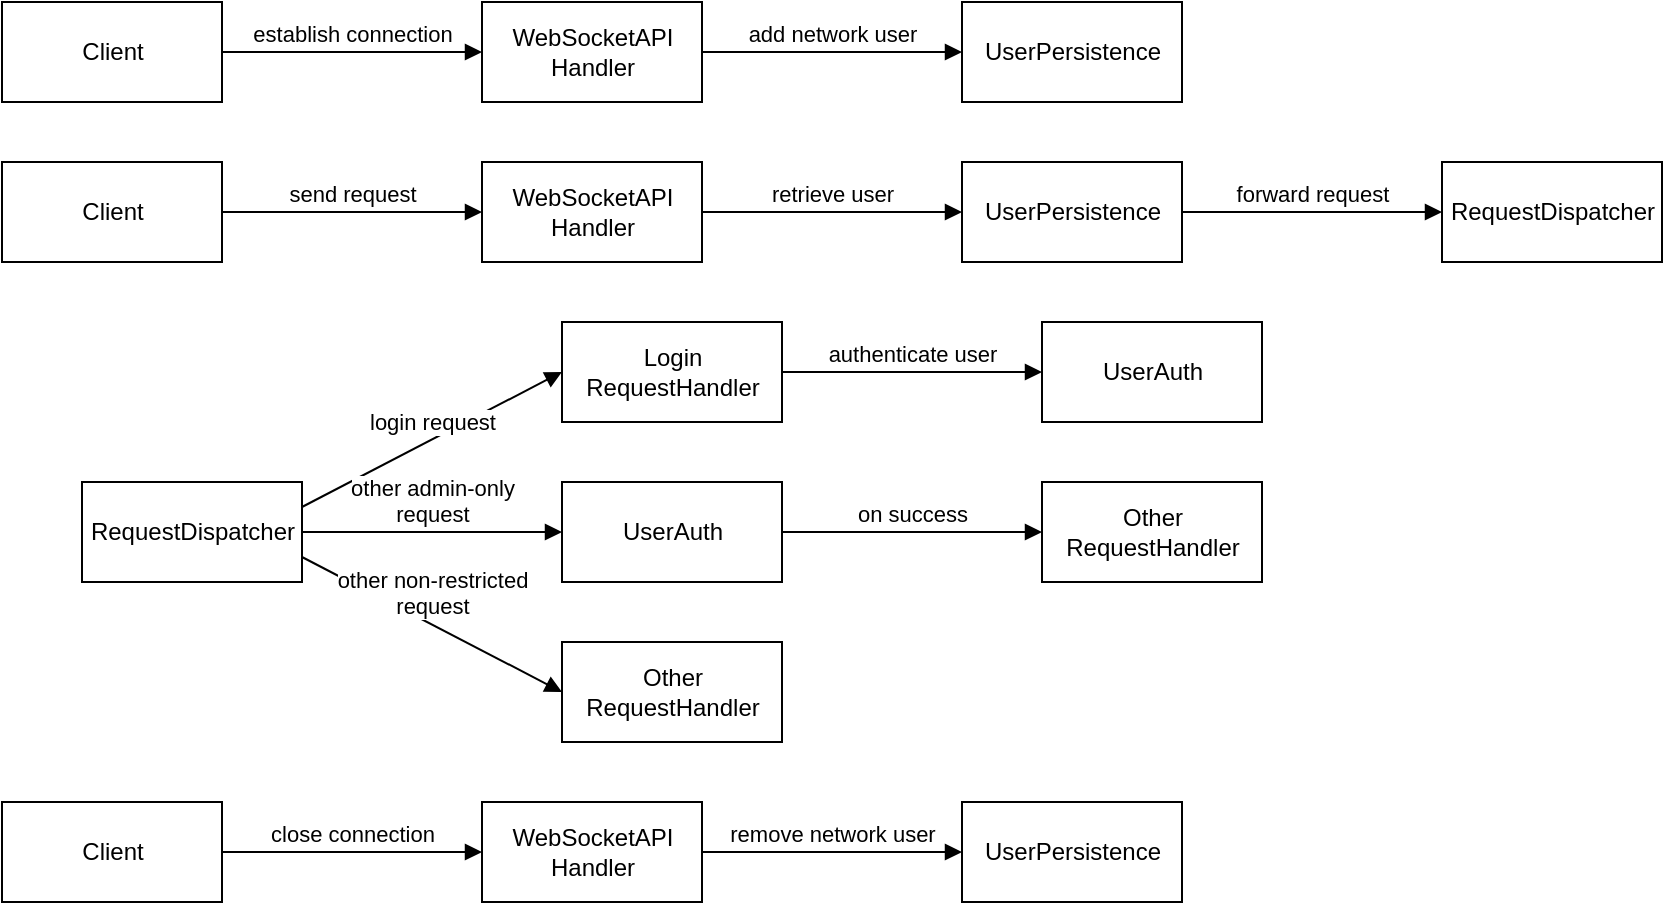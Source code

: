 <mxfile version="16.6.7" type="device"><diagram id="R6y3Ca4_Q7zyykqJZShE" name="Page-1"><mxGraphModel dx="1422" dy="780" grid="1" gridSize="10" guides="1" tooltips="1" connect="1" arrows="1" fold="1" page="1" pageScale="1" pageWidth="850" pageHeight="1100" math="0" shadow="0"><root><mxCell id="0"/><mxCell id="1" parent="0"/><mxCell id="Ns1i9ruX9H6MFrqZZXrW-9" value="Client" style="html=1;" vertex="1" parent="1"><mxGeometry y="40" width="110" height="50" as="geometry"/></mxCell><mxCell id="Ns1i9ruX9H6MFrqZZXrW-10" value="&lt;div&gt;WebSocketAPI&lt;/div&gt;&lt;div&gt;Handler&lt;/div&gt;" style="html=1;" vertex="1" parent="1"><mxGeometry x="240" y="40" width="110" height="50" as="geometry"/></mxCell><mxCell id="Ns1i9ruX9H6MFrqZZXrW-11" value="establish connection" style="html=1;verticalAlign=bottom;endArrow=block;rounded=0;exitX=1;exitY=0.5;exitDx=0;exitDy=0;entryX=0;entryY=0.5;entryDx=0;entryDy=0;" edge="1" parent="1" source="Ns1i9ruX9H6MFrqZZXrW-9" target="Ns1i9ruX9H6MFrqZZXrW-10"><mxGeometry width="80" relative="1" as="geometry"><mxPoint x="300" y="310" as="sourcePoint"/><mxPoint x="380" y="310" as="targetPoint"/></mxGeometry></mxCell><mxCell id="Ns1i9ruX9H6MFrqZZXrW-12" value="RequestDispatcher" style="html=1;" vertex="1" parent="1"><mxGeometry x="720" y="120" width="110" height="50" as="geometry"/></mxCell><mxCell id="Ns1i9ruX9H6MFrqZZXrW-27" value="UserPersistence" style="html=1;" vertex="1" parent="1"><mxGeometry x="480" y="40" width="110" height="50" as="geometry"/></mxCell><mxCell id="Ns1i9ruX9H6MFrqZZXrW-28" value="add network user" style="html=1;verticalAlign=bottom;endArrow=block;rounded=0;exitX=1;exitY=0.5;exitDx=0;exitDy=0;entryX=0;entryY=0.5;entryDx=0;entryDy=0;" edge="1" parent="1" source="Ns1i9ruX9H6MFrqZZXrW-10" target="Ns1i9ruX9H6MFrqZZXrW-27"><mxGeometry width="80" relative="1" as="geometry"><mxPoint x="340" y="320" as="sourcePoint"/><mxPoint x="420" y="320" as="targetPoint"/></mxGeometry></mxCell><mxCell id="Ns1i9ruX9H6MFrqZZXrW-29" value="Client" style="html=1;" vertex="1" parent="1"><mxGeometry y="120" width="110" height="50" as="geometry"/></mxCell><mxCell id="Ns1i9ruX9H6MFrqZZXrW-30" value="&lt;div&gt;WebSocketAPI&lt;/div&gt;&lt;div&gt;Handler&lt;/div&gt;" style="html=1;" vertex="1" parent="1"><mxGeometry x="240" y="120" width="110" height="50" as="geometry"/></mxCell><mxCell id="Ns1i9ruX9H6MFrqZZXrW-31" value="send request" style="html=1;verticalAlign=bottom;endArrow=block;rounded=0;exitX=1;exitY=0.5;exitDx=0;exitDy=0;entryX=0;entryY=0.5;entryDx=0;entryDy=0;" edge="1" parent="1" source="Ns1i9ruX9H6MFrqZZXrW-29" target="Ns1i9ruX9H6MFrqZZXrW-30"><mxGeometry width="80" relative="1" as="geometry"><mxPoint x="300" y="390" as="sourcePoint"/><mxPoint x="380" y="390" as="targetPoint"/></mxGeometry></mxCell><mxCell id="Ns1i9ruX9H6MFrqZZXrW-32" value="UserPersistence" style="html=1;" vertex="1" parent="1"><mxGeometry x="480" y="120" width="110" height="50" as="geometry"/></mxCell><mxCell id="Ns1i9ruX9H6MFrqZZXrW-33" value="retrieve user" style="html=1;verticalAlign=bottom;endArrow=block;rounded=0;exitX=1;exitY=0.5;exitDx=0;exitDy=0;entryX=0;entryY=0.5;entryDx=0;entryDy=0;" edge="1" parent="1" source="Ns1i9ruX9H6MFrqZZXrW-30" target="Ns1i9ruX9H6MFrqZZXrW-32"><mxGeometry width="80" relative="1" as="geometry"><mxPoint x="340" y="400" as="sourcePoint"/><mxPoint x="420" y="400" as="targetPoint"/></mxGeometry></mxCell><mxCell id="Ns1i9ruX9H6MFrqZZXrW-34" value="forward request" style="html=1;verticalAlign=bottom;endArrow=block;rounded=0;entryX=0;entryY=0.5;entryDx=0;entryDy=0;exitX=1;exitY=0.5;exitDx=0;exitDy=0;" edge="1" parent="1" source="Ns1i9ruX9H6MFrqZZXrW-32" target="Ns1i9ruX9H6MFrqZZXrW-12"><mxGeometry width="80" relative="1" as="geometry"><mxPoint x="590" y="145" as="sourcePoint"/><mxPoint x="980" y="230" as="targetPoint"/></mxGeometry></mxCell><mxCell id="Ns1i9ruX9H6MFrqZZXrW-40" value="Client" style="html=1;" vertex="1" parent="1"><mxGeometry y="440" width="110" height="50" as="geometry"/></mxCell><mxCell id="Ns1i9ruX9H6MFrqZZXrW-41" value="&lt;div&gt;WebSocketAPI&lt;/div&gt;&lt;div&gt;Handler&lt;/div&gt;" style="html=1;" vertex="1" parent="1"><mxGeometry x="240" y="440" width="110" height="50" as="geometry"/></mxCell><mxCell id="Ns1i9ruX9H6MFrqZZXrW-42" value="close connection" style="html=1;verticalAlign=bottom;endArrow=block;rounded=0;exitX=1;exitY=0.5;exitDx=0;exitDy=0;entryX=0;entryY=0.5;entryDx=0;entryDy=0;" edge="1" parent="1" source="Ns1i9ruX9H6MFrqZZXrW-40" target="Ns1i9ruX9H6MFrqZZXrW-41"><mxGeometry width="80" relative="1" as="geometry"><mxPoint x="300" y="710" as="sourcePoint"/><mxPoint x="380" y="710" as="targetPoint"/></mxGeometry></mxCell><mxCell id="Ns1i9ruX9H6MFrqZZXrW-43" value="UserPersistence" style="html=1;" vertex="1" parent="1"><mxGeometry x="480" y="440" width="110" height="50" as="geometry"/></mxCell><mxCell id="Ns1i9ruX9H6MFrqZZXrW-44" value="remove network user" style="html=1;verticalAlign=bottom;endArrow=block;rounded=0;exitX=1;exitY=0.5;exitDx=0;exitDy=0;entryX=0;entryY=0.5;entryDx=0;entryDy=0;" edge="1" parent="1" source="Ns1i9ruX9H6MFrqZZXrW-41" target="Ns1i9ruX9H6MFrqZZXrW-43"><mxGeometry width="80" relative="1" as="geometry"><mxPoint x="340" y="720" as="sourcePoint"/><mxPoint x="420" y="720" as="targetPoint"/></mxGeometry></mxCell><mxCell id="Ns1i9ruX9H6MFrqZZXrW-54" value="RequestDispatcher" style="html=1;" vertex="1" parent="1"><mxGeometry x="40" y="280" width="110" height="50" as="geometry"/></mxCell><mxCell id="Ns1i9ruX9H6MFrqZZXrW-55" value="&lt;div&gt;Login&lt;/div&gt;&lt;div&gt;RequestHandler&lt;br&gt;&lt;/div&gt;" style="html=1;" vertex="1" parent="1"><mxGeometry x="280" y="200" width="110" height="50" as="geometry"/></mxCell><mxCell id="Ns1i9ruX9H6MFrqZZXrW-56" value="&lt;div&gt;Other&lt;/div&gt;&lt;div&gt;RequestHandler&lt;br&gt;&lt;/div&gt;" style="html=1;" vertex="1" parent="1"><mxGeometry x="520" y="280" width="110" height="50" as="geometry"/></mxCell><mxCell id="Ns1i9ruX9H6MFrqZZXrW-57" value="login request" style="html=1;verticalAlign=bottom;endArrow=block;rounded=0;exitX=1;exitY=0.25;exitDx=0;exitDy=0;entryX=0;entryY=0.5;entryDx=0;entryDy=0;" edge="1" parent="1" source="Ns1i9ruX9H6MFrqZZXrW-54" target="Ns1i9ruX9H6MFrqZZXrW-55"><mxGeometry width="80" relative="1" as="geometry"><mxPoint x="560" y="35" as="sourcePoint"/><mxPoint x="240" y="185" as="targetPoint"/></mxGeometry></mxCell><mxCell id="Ns1i9ruX9H6MFrqZZXrW-58" value="UserAuth" style="html=1;" vertex="1" parent="1"><mxGeometry x="520" y="200" width="110" height="50" as="geometry"/></mxCell><mxCell id="Ns1i9ruX9H6MFrqZZXrW-59" value="authenticate user" style="html=1;verticalAlign=bottom;endArrow=block;rounded=0;entryX=0;entryY=0.5;entryDx=0;entryDy=0;exitX=1;exitY=0.5;exitDx=0;exitDy=0;" edge="1" parent="1" source="Ns1i9ruX9H6MFrqZZXrW-55" target="Ns1i9ruX9H6MFrqZZXrW-58"><mxGeometry width="80" relative="1" as="geometry"><mxPoint x="200" y="221.25" as="sourcePoint"/><mxPoint x="290" y="193.75" as="targetPoint"/></mxGeometry></mxCell><mxCell id="Ns1i9ruX9H6MFrqZZXrW-60" value="&lt;div&gt;other admin-only &lt;br&gt;&lt;/div&gt;&lt;div&gt;request&lt;/div&gt;" style="html=1;verticalAlign=bottom;endArrow=block;rounded=0;exitX=1;exitY=0.5;exitDx=0;exitDy=0;entryX=0;entryY=0.5;entryDx=0;entryDy=0;" edge="1" parent="1" source="Ns1i9ruX9H6MFrqZZXrW-54" target="Ns1i9ruX9H6MFrqZZXrW-63"><mxGeometry width="80" relative="1" as="geometry"><mxPoint x="160" y="222.5" as="sourcePoint"/><mxPoint x="280" y="307.5" as="targetPoint"/></mxGeometry></mxCell><mxCell id="Ns1i9ruX9H6MFrqZZXrW-63" value="UserAuth" style="html=1;" vertex="1" parent="1"><mxGeometry x="280" y="280" width="110" height="50" as="geometry"/></mxCell><mxCell id="Ns1i9ruX9H6MFrqZZXrW-68" value="on success" style="html=1;verticalAlign=bottom;endArrow=block;rounded=0;exitX=1;exitY=0.5;exitDx=0;exitDy=0;entryX=0;entryY=0.5;entryDx=0;entryDy=0;" edge="1" parent="1" source="Ns1i9ruX9H6MFrqZZXrW-63" target="Ns1i9ruX9H6MFrqZZXrW-56"><mxGeometry width="80" relative="1" as="geometry"><mxPoint x="370" y="240" as="sourcePoint"/><mxPoint x="450" y="240" as="targetPoint"/></mxGeometry></mxCell><mxCell id="Ns1i9ruX9H6MFrqZZXrW-70" value="&lt;div&gt;Other&lt;/div&gt;&lt;div&gt;RequestHandler&lt;br&gt;&lt;/div&gt;" style="html=1;" vertex="1" parent="1"><mxGeometry x="280" y="360" width="110" height="50" as="geometry"/></mxCell><mxCell id="Ns1i9ruX9H6MFrqZZXrW-71" value="&lt;div&gt;other non-restricted&lt;/div&gt;&lt;div&gt;request&lt;br&gt;&lt;/div&gt;" style="html=1;verticalAlign=bottom;endArrow=block;rounded=0;exitX=1;exitY=0.75;exitDx=0;exitDy=0;entryX=0;entryY=0.5;entryDx=0;entryDy=0;" edge="1" parent="1" target="Ns1i9ruX9H6MFrqZZXrW-70" source="Ns1i9ruX9H6MFrqZZXrW-54"><mxGeometry width="80" relative="1" as="geometry"><mxPoint x="150" y="385" as="sourcePoint"/><mxPoint x="210" y="320" as="targetPoint"/></mxGeometry></mxCell></root></mxGraphModel></diagram></mxfile>
